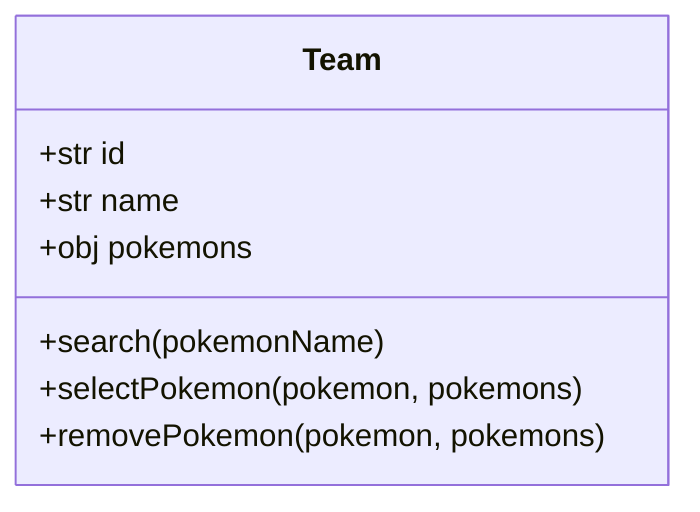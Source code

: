 classDiagram

    class Team {
        +str id
        +str name
        +obj pokemons

        +search(pokemonName)
        +selectPokemon(pokemon, pokemons)
        +removePokemon(pokemon, pokemons)
    }